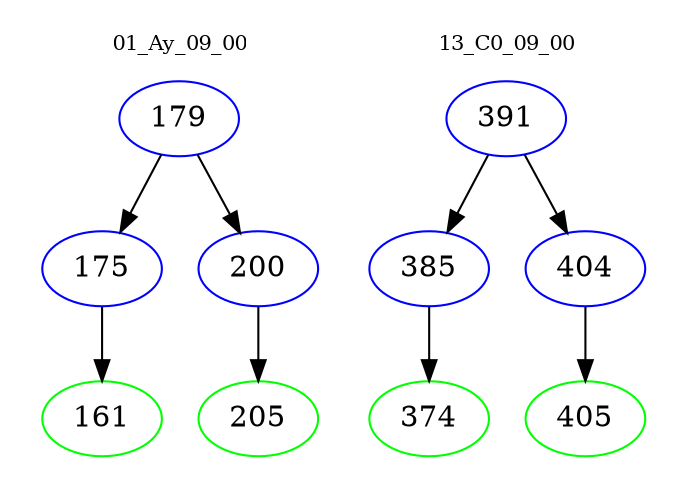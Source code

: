 digraph{
subgraph cluster_0 {
color = white
label = "01_Ay_09_00";
fontsize=10;
T0_179 [label="179", color="blue"]
T0_179 -> T0_175 [color="black"]
T0_175 [label="175", color="blue"]
T0_175 -> T0_161 [color="black"]
T0_161 [label="161", color="green"]
T0_179 -> T0_200 [color="black"]
T0_200 [label="200", color="blue"]
T0_200 -> T0_205 [color="black"]
T0_205 [label="205", color="green"]
}
subgraph cluster_1 {
color = white
label = "13_C0_09_00";
fontsize=10;
T1_391 [label="391", color="blue"]
T1_391 -> T1_385 [color="black"]
T1_385 [label="385", color="blue"]
T1_385 -> T1_374 [color="black"]
T1_374 [label="374", color="green"]
T1_391 -> T1_404 [color="black"]
T1_404 [label="404", color="blue"]
T1_404 -> T1_405 [color="black"]
T1_405 [label="405", color="green"]
}
}
